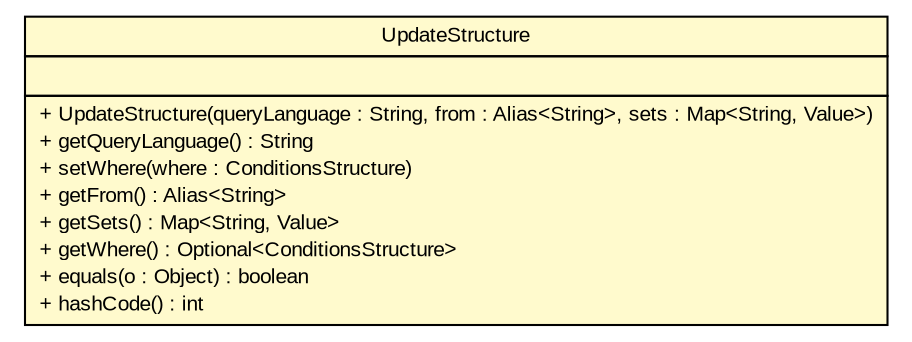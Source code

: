#!/usr/local/bin/dot
#
# Class diagram 
# Generated by UMLGraph version R5_6 (http://www.umlgraph.org/)
#

digraph G {
	edge [fontname="arial",fontsize=10,labelfontname="arial",labelfontsize=10];
	node [fontname="arial",fontsize=10,shape=plaintext];
	nodesep=0.25;
	ranksep=0.5;
	// br.gov.to.sefaz.persistence.query.structure.update.UpdateStructure
	c819291 [label=<<table title="br.gov.to.sefaz.persistence.query.structure.update.UpdateStructure" border="0" cellborder="1" cellspacing="0" cellpadding="2" port="p" bgcolor="lemonChiffon" href="./UpdateStructure.html">
		<tr><td><table border="0" cellspacing="0" cellpadding="1">
<tr><td align="center" balign="center"> UpdateStructure </td></tr>
		</table></td></tr>
		<tr><td><table border="0" cellspacing="0" cellpadding="1">
<tr><td align="left" balign="left">  </td></tr>
		</table></td></tr>
		<tr><td><table border="0" cellspacing="0" cellpadding="1">
<tr><td align="left" balign="left"> + UpdateStructure(queryLanguage : String, from : Alias&lt;String&gt;, sets : Map&lt;String, Value&gt;) </td></tr>
<tr><td align="left" balign="left"> + getQueryLanguage() : String </td></tr>
<tr><td align="left" balign="left"> + setWhere(where : ConditionsStructure) </td></tr>
<tr><td align="left" balign="left"> + getFrom() : Alias&lt;String&gt; </td></tr>
<tr><td align="left" balign="left"> + getSets() : Map&lt;String, Value&gt; </td></tr>
<tr><td align="left" balign="left"> + getWhere() : Optional&lt;ConditionsStructure&gt; </td></tr>
<tr><td align="left" balign="left"> + equals(o : Object) : boolean </td></tr>
<tr><td align="left" balign="left"> + hashCode() : int </td></tr>
		</table></td></tr>
		</table>>, URL="./UpdateStructure.html", fontname="arial", fontcolor="black", fontsize=10.0];
}

